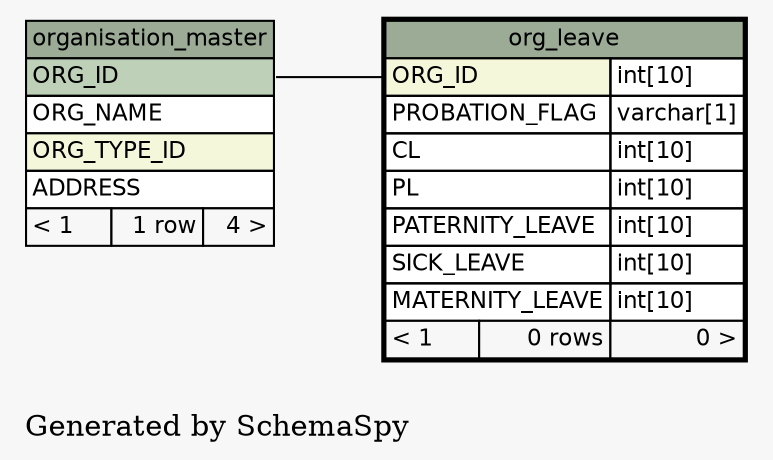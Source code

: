 // dot 2.38.0 on Windows 7 6.1
digraph "oneDegreeRelationshipsGraph" {
  graph [
    rankdir="RL"
    bgcolor="#f7f7f7"
    label="\nGenerated by SchemaSpy"
    labeljust="l"
  ];
  node [
    fontname="Helvetica"
    fontsize="11"
    shape="plaintext"
  ];
  edge [
    arrowsize="0.8"
  ];
  "org_leave":"ORG_ID":w -> "organisation_master":"ORG_ID":e [arrowtail=crowodot arrowhead=none];
  "org_leave" [
    label=<
    <TABLE BORDER="2" CELLBORDER="1" CELLSPACING="0" BGCOLOR="#ffffff">
      <TR><TD PORT="org_leave.heading" COLSPAN="3" BGCOLOR="#9bab96" ALIGN="CENTER">org_leave</TD></TR>
      <TR><TD PORT="ORG_ID" COLSPAN="2" BGCOLOR="#f4f7da" ALIGN="LEFT">ORG_ID</TD><TD PORT="ORG_ID.type" ALIGN="LEFT">int[10]</TD></TR>
      <TR><TD PORT="PROBATION_FLAG" COLSPAN="2" ALIGN="LEFT">PROBATION_FLAG</TD><TD PORT="PROBATION_FLAG.type" ALIGN="LEFT">varchar[1]</TD></TR>
      <TR><TD PORT="CL" COLSPAN="2" ALIGN="LEFT">CL</TD><TD PORT="CL.type" ALIGN="LEFT">int[10]</TD></TR>
      <TR><TD PORT="PL" COLSPAN="2" ALIGN="LEFT">PL</TD><TD PORT="PL.type" ALIGN="LEFT">int[10]</TD></TR>
      <TR><TD PORT="PATERNITY_LEAVE" COLSPAN="2" ALIGN="LEFT">PATERNITY_LEAVE</TD><TD PORT="PATERNITY_LEAVE.type" ALIGN="LEFT">int[10]</TD></TR>
      <TR><TD PORT="SICK_LEAVE" COLSPAN="2" ALIGN="LEFT">SICK_LEAVE</TD><TD PORT="SICK_LEAVE.type" ALIGN="LEFT">int[10]</TD></TR>
      <TR><TD PORT="MATERNITY_LEAVE" COLSPAN="2" ALIGN="LEFT">MATERNITY_LEAVE</TD><TD PORT="MATERNITY_LEAVE.type" ALIGN="LEFT">int[10]</TD></TR>
      <TR><TD ALIGN="LEFT" BGCOLOR="#f7f7f7">&lt; 1</TD><TD ALIGN="RIGHT" BGCOLOR="#f7f7f7">0 rows</TD><TD ALIGN="RIGHT" BGCOLOR="#f7f7f7">0 &gt;</TD></TR>
    </TABLE>>
    URL="org_leave.html#"
    tooltip="org_leave"
  ];
  "organisation_master" [
    label=<
    <TABLE BORDER="0" CELLBORDER="1" CELLSPACING="0" BGCOLOR="#ffffff">
      <TR><TD PORT="organisation_master.heading" COLSPAN="3" BGCOLOR="#9bab96" ALIGN="CENTER">organisation_master</TD></TR>
      <TR><TD PORT="ORG_ID" COLSPAN="3" BGCOLOR="#bed1b8" ALIGN="LEFT">ORG_ID</TD></TR>
      <TR><TD PORT="ORG_NAME" COLSPAN="3" ALIGN="LEFT">ORG_NAME</TD></TR>
      <TR><TD PORT="ORG_TYPE_ID" COLSPAN="3" BGCOLOR="#f4f7da" ALIGN="LEFT">ORG_TYPE_ID</TD></TR>
      <TR><TD PORT="ADDRESS" COLSPAN="3" ALIGN="LEFT">ADDRESS</TD></TR>
      <TR><TD ALIGN="LEFT" BGCOLOR="#f7f7f7">&lt; 1</TD><TD ALIGN="RIGHT" BGCOLOR="#f7f7f7">1 row</TD><TD ALIGN="RIGHT" BGCOLOR="#f7f7f7">4 &gt;</TD></TR>
    </TABLE>>
    URL="organisation_master.html#graph"
    tooltip="organisation_master"
  ];
}
